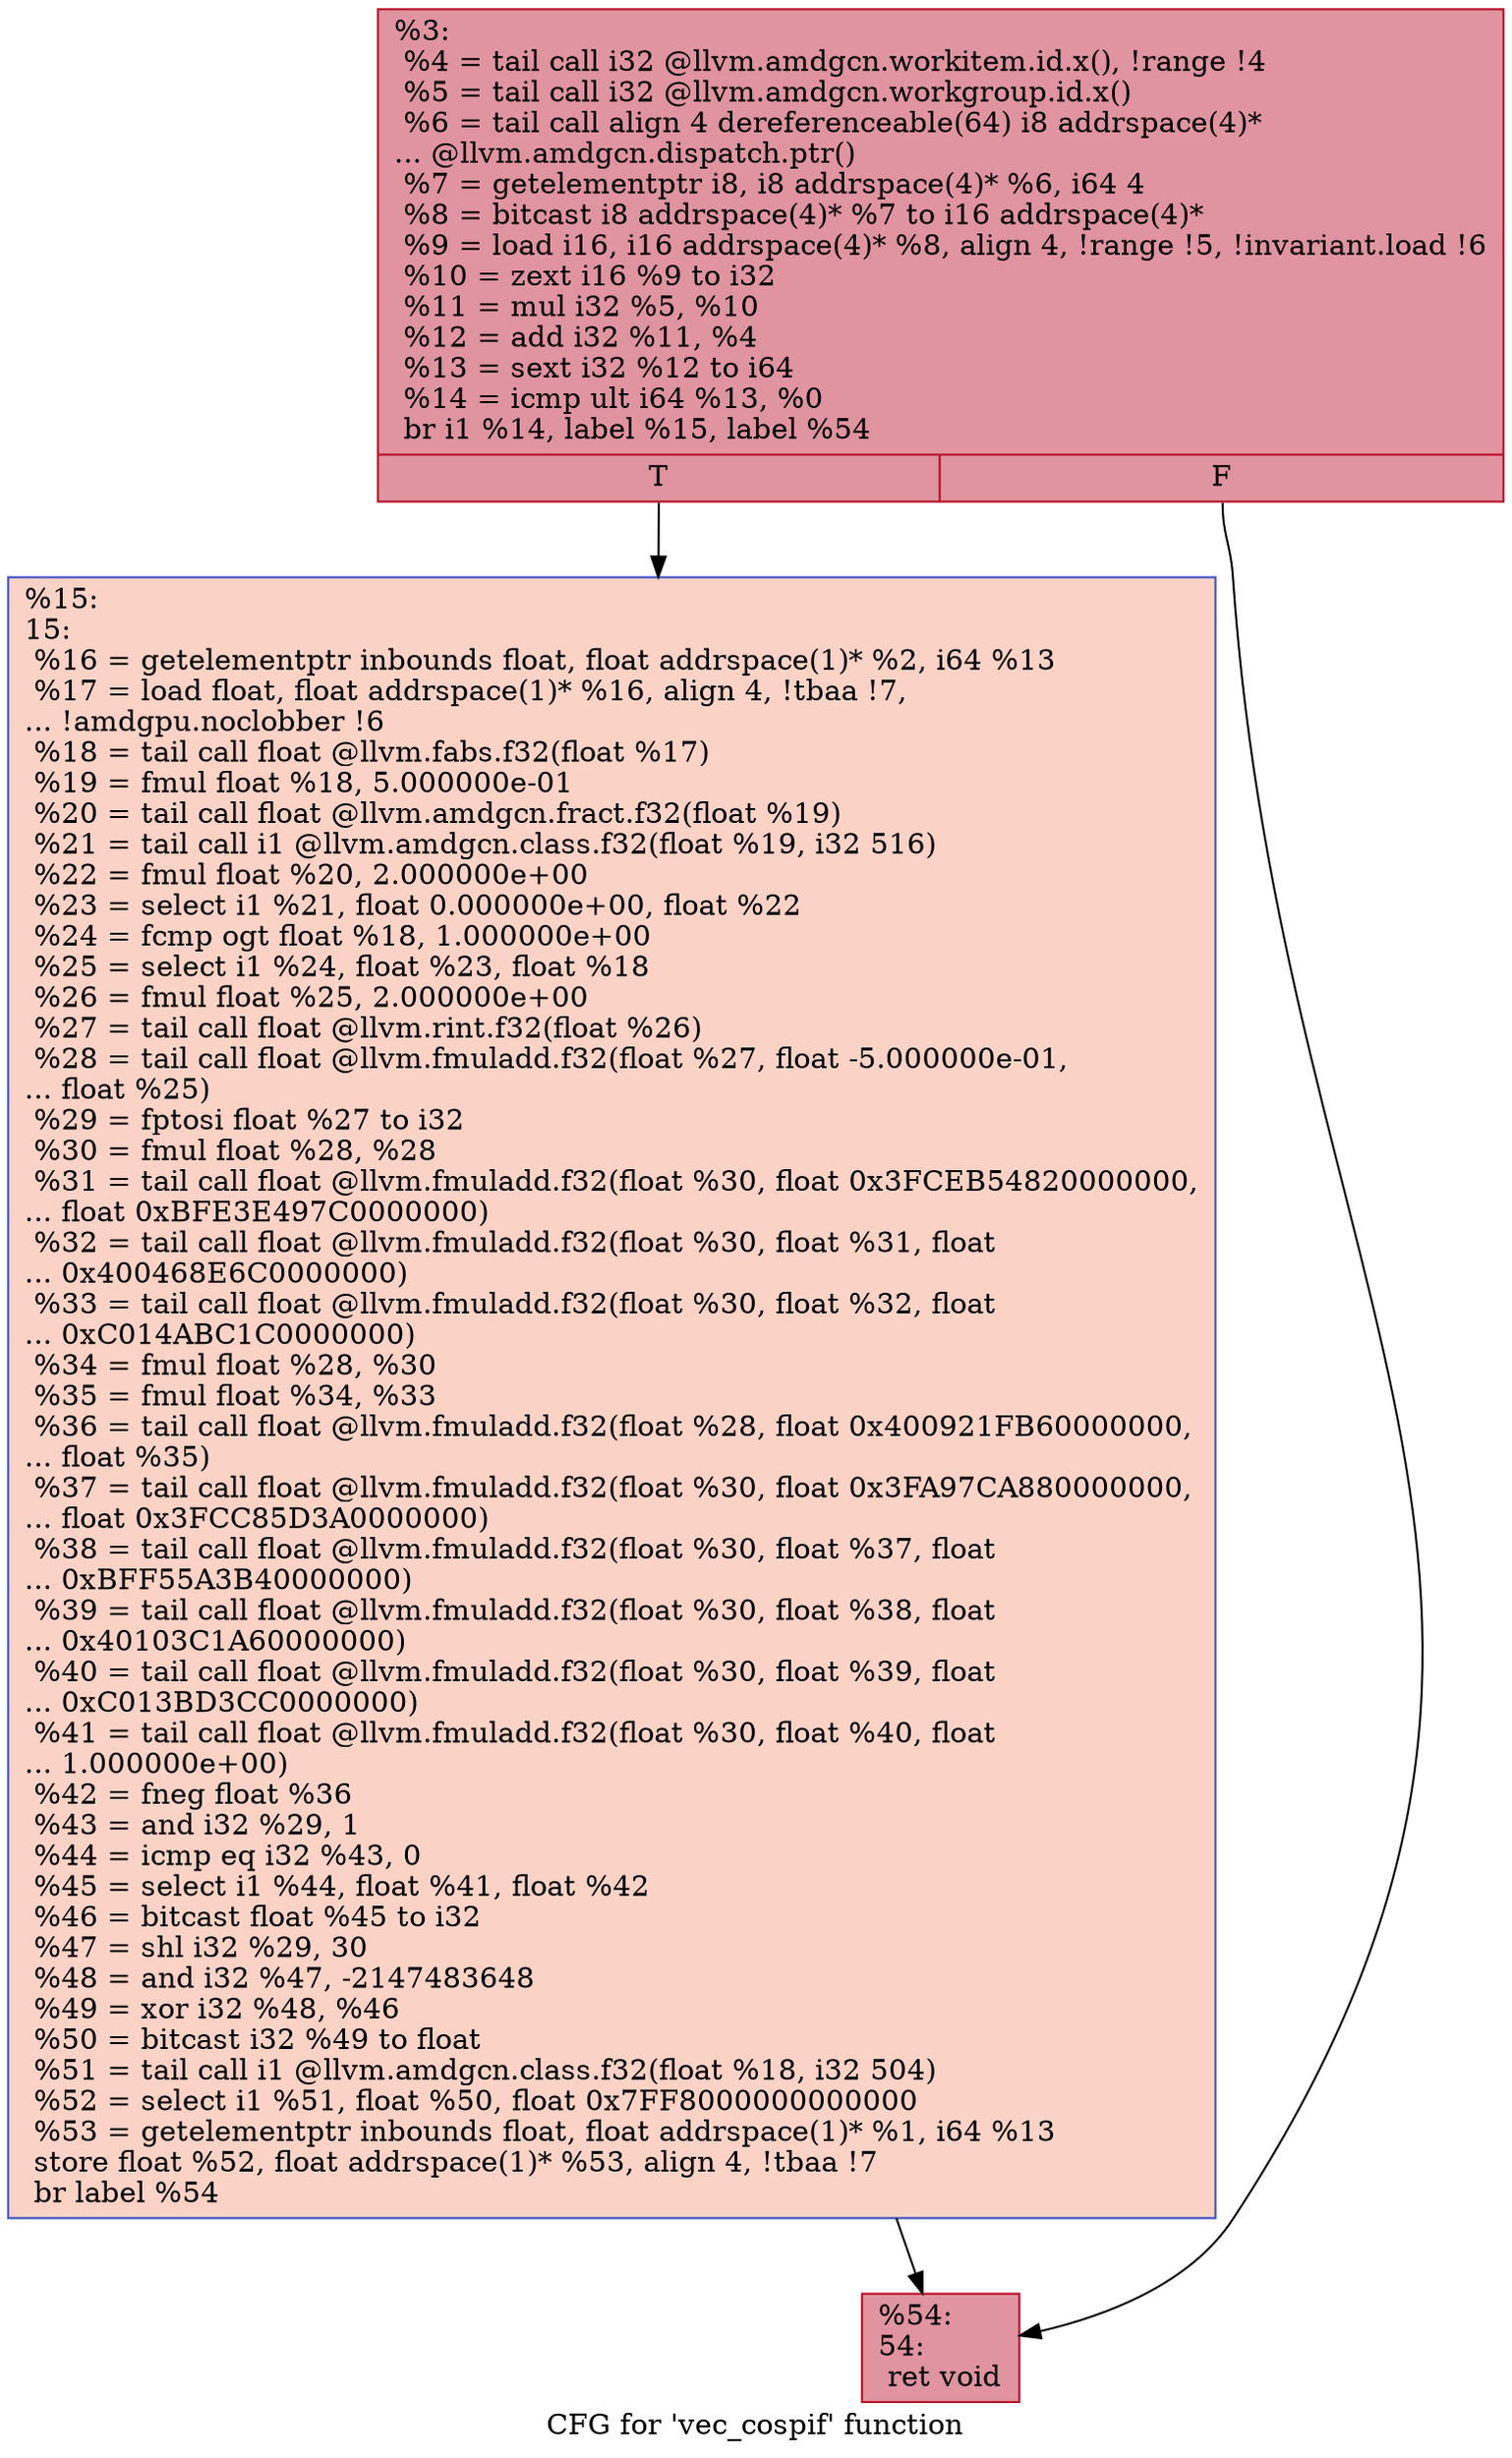 digraph "CFG for 'vec_cospif' function" {
	label="CFG for 'vec_cospif' function";

	Node0x5f91a60 [shape=record,color="#b70d28ff", style=filled, fillcolor="#b70d2870",label="{%3:\l  %4 = tail call i32 @llvm.amdgcn.workitem.id.x(), !range !4\l  %5 = tail call i32 @llvm.amdgcn.workgroup.id.x()\l  %6 = tail call align 4 dereferenceable(64) i8 addrspace(4)*\l... @llvm.amdgcn.dispatch.ptr()\l  %7 = getelementptr i8, i8 addrspace(4)* %6, i64 4\l  %8 = bitcast i8 addrspace(4)* %7 to i16 addrspace(4)*\l  %9 = load i16, i16 addrspace(4)* %8, align 4, !range !5, !invariant.load !6\l  %10 = zext i16 %9 to i32\l  %11 = mul i32 %5, %10\l  %12 = add i32 %11, %4\l  %13 = sext i32 %12 to i64\l  %14 = icmp ult i64 %13, %0\l  br i1 %14, label %15, label %54\l|{<s0>T|<s1>F}}"];
	Node0x5f91a60:s0 -> Node0x5f92800;
	Node0x5f91a60:s1 -> Node0x5f93a70;
	Node0x5f92800 [shape=record,color="#3d50c3ff", style=filled, fillcolor="#f59c7d70",label="{%15:\l15:                                               \l  %16 = getelementptr inbounds float, float addrspace(1)* %2, i64 %13\l  %17 = load float, float addrspace(1)* %16, align 4, !tbaa !7,\l... !amdgpu.noclobber !6\l  %18 = tail call float @llvm.fabs.f32(float %17)\l  %19 = fmul float %18, 5.000000e-01\l  %20 = tail call float @llvm.amdgcn.fract.f32(float %19)\l  %21 = tail call i1 @llvm.amdgcn.class.f32(float %19, i32 516)\l  %22 = fmul float %20, 2.000000e+00\l  %23 = select i1 %21, float 0.000000e+00, float %22\l  %24 = fcmp ogt float %18, 1.000000e+00\l  %25 = select i1 %24, float %23, float %18\l  %26 = fmul float %25, 2.000000e+00\l  %27 = tail call float @llvm.rint.f32(float %26)\l  %28 = tail call float @llvm.fmuladd.f32(float %27, float -5.000000e-01,\l... float %25)\l  %29 = fptosi float %27 to i32\l  %30 = fmul float %28, %28\l  %31 = tail call float @llvm.fmuladd.f32(float %30, float 0x3FCEB54820000000,\l... float 0xBFE3E497C0000000)\l  %32 = tail call float @llvm.fmuladd.f32(float %30, float %31, float\l... 0x400468E6C0000000)\l  %33 = tail call float @llvm.fmuladd.f32(float %30, float %32, float\l... 0xC014ABC1C0000000)\l  %34 = fmul float %28, %30\l  %35 = fmul float %34, %33\l  %36 = tail call float @llvm.fmuladd.f32(float %28, float 0x400921FB60000000,\l... float %35)\l  %37 = tail call float @llvm.fmuladd.f32(float %30, float 0x3FA97CA880000000,\l... float 0x3FCC85D3A0000000)\l  %38 = tail call float @llvm.fmuladd.f32(float %30, float %37, float\l... 0xBFF55A3B40000000)\l  %39 = tail call float @llvm.fmuladd.f32(float %30, float %38, float\l... 0x40103C1A60000000)\l  %40 = tail call float @llvm.fmuladd.f32(float %30, float %39, float\l... 0xC013BD3CC0000000)\l  %41 = tail call float @llvm.fmuladd.f32(float %30, float %40, float\l... 1.000000e+00)\l  %42 = fneg float %36\l  %43 = and i32 %29, 1\l  %44 = icmp eq i32 %43, 0\l  %45 = select i1 %44, float %41, float %42\l  %46 = bitcast float %45 to i32\l  %47 = shl i32 %29, 30\l  %48 = and i32 %47, -2147483648\l  %49 = xor i32 %48, %46\l  %50 = bitcast i32 %49 to float\l  %51 = tail call i1 @llvm.amdgcn.class.f32(float %18, i32 504)\l  %52 = select i1 %51, float %50, float 0x7FF8000000000000\l  %53 = getelementptr inbounds float, float addrspace(1)* %1, i64 %13\l  store float %52, float addrspace(1)* %53, align 4, !tbaa !7\l  br label %54\l}"];
	Node0x5f92800 -> Node0x5f93a70;
	Node0x5f93a70 [shape=record,color="#b70d28ff", style=filled, fillcolor="#b70d2870",label="{%54:\l54:                                               \l  ret void\l}"];
}
